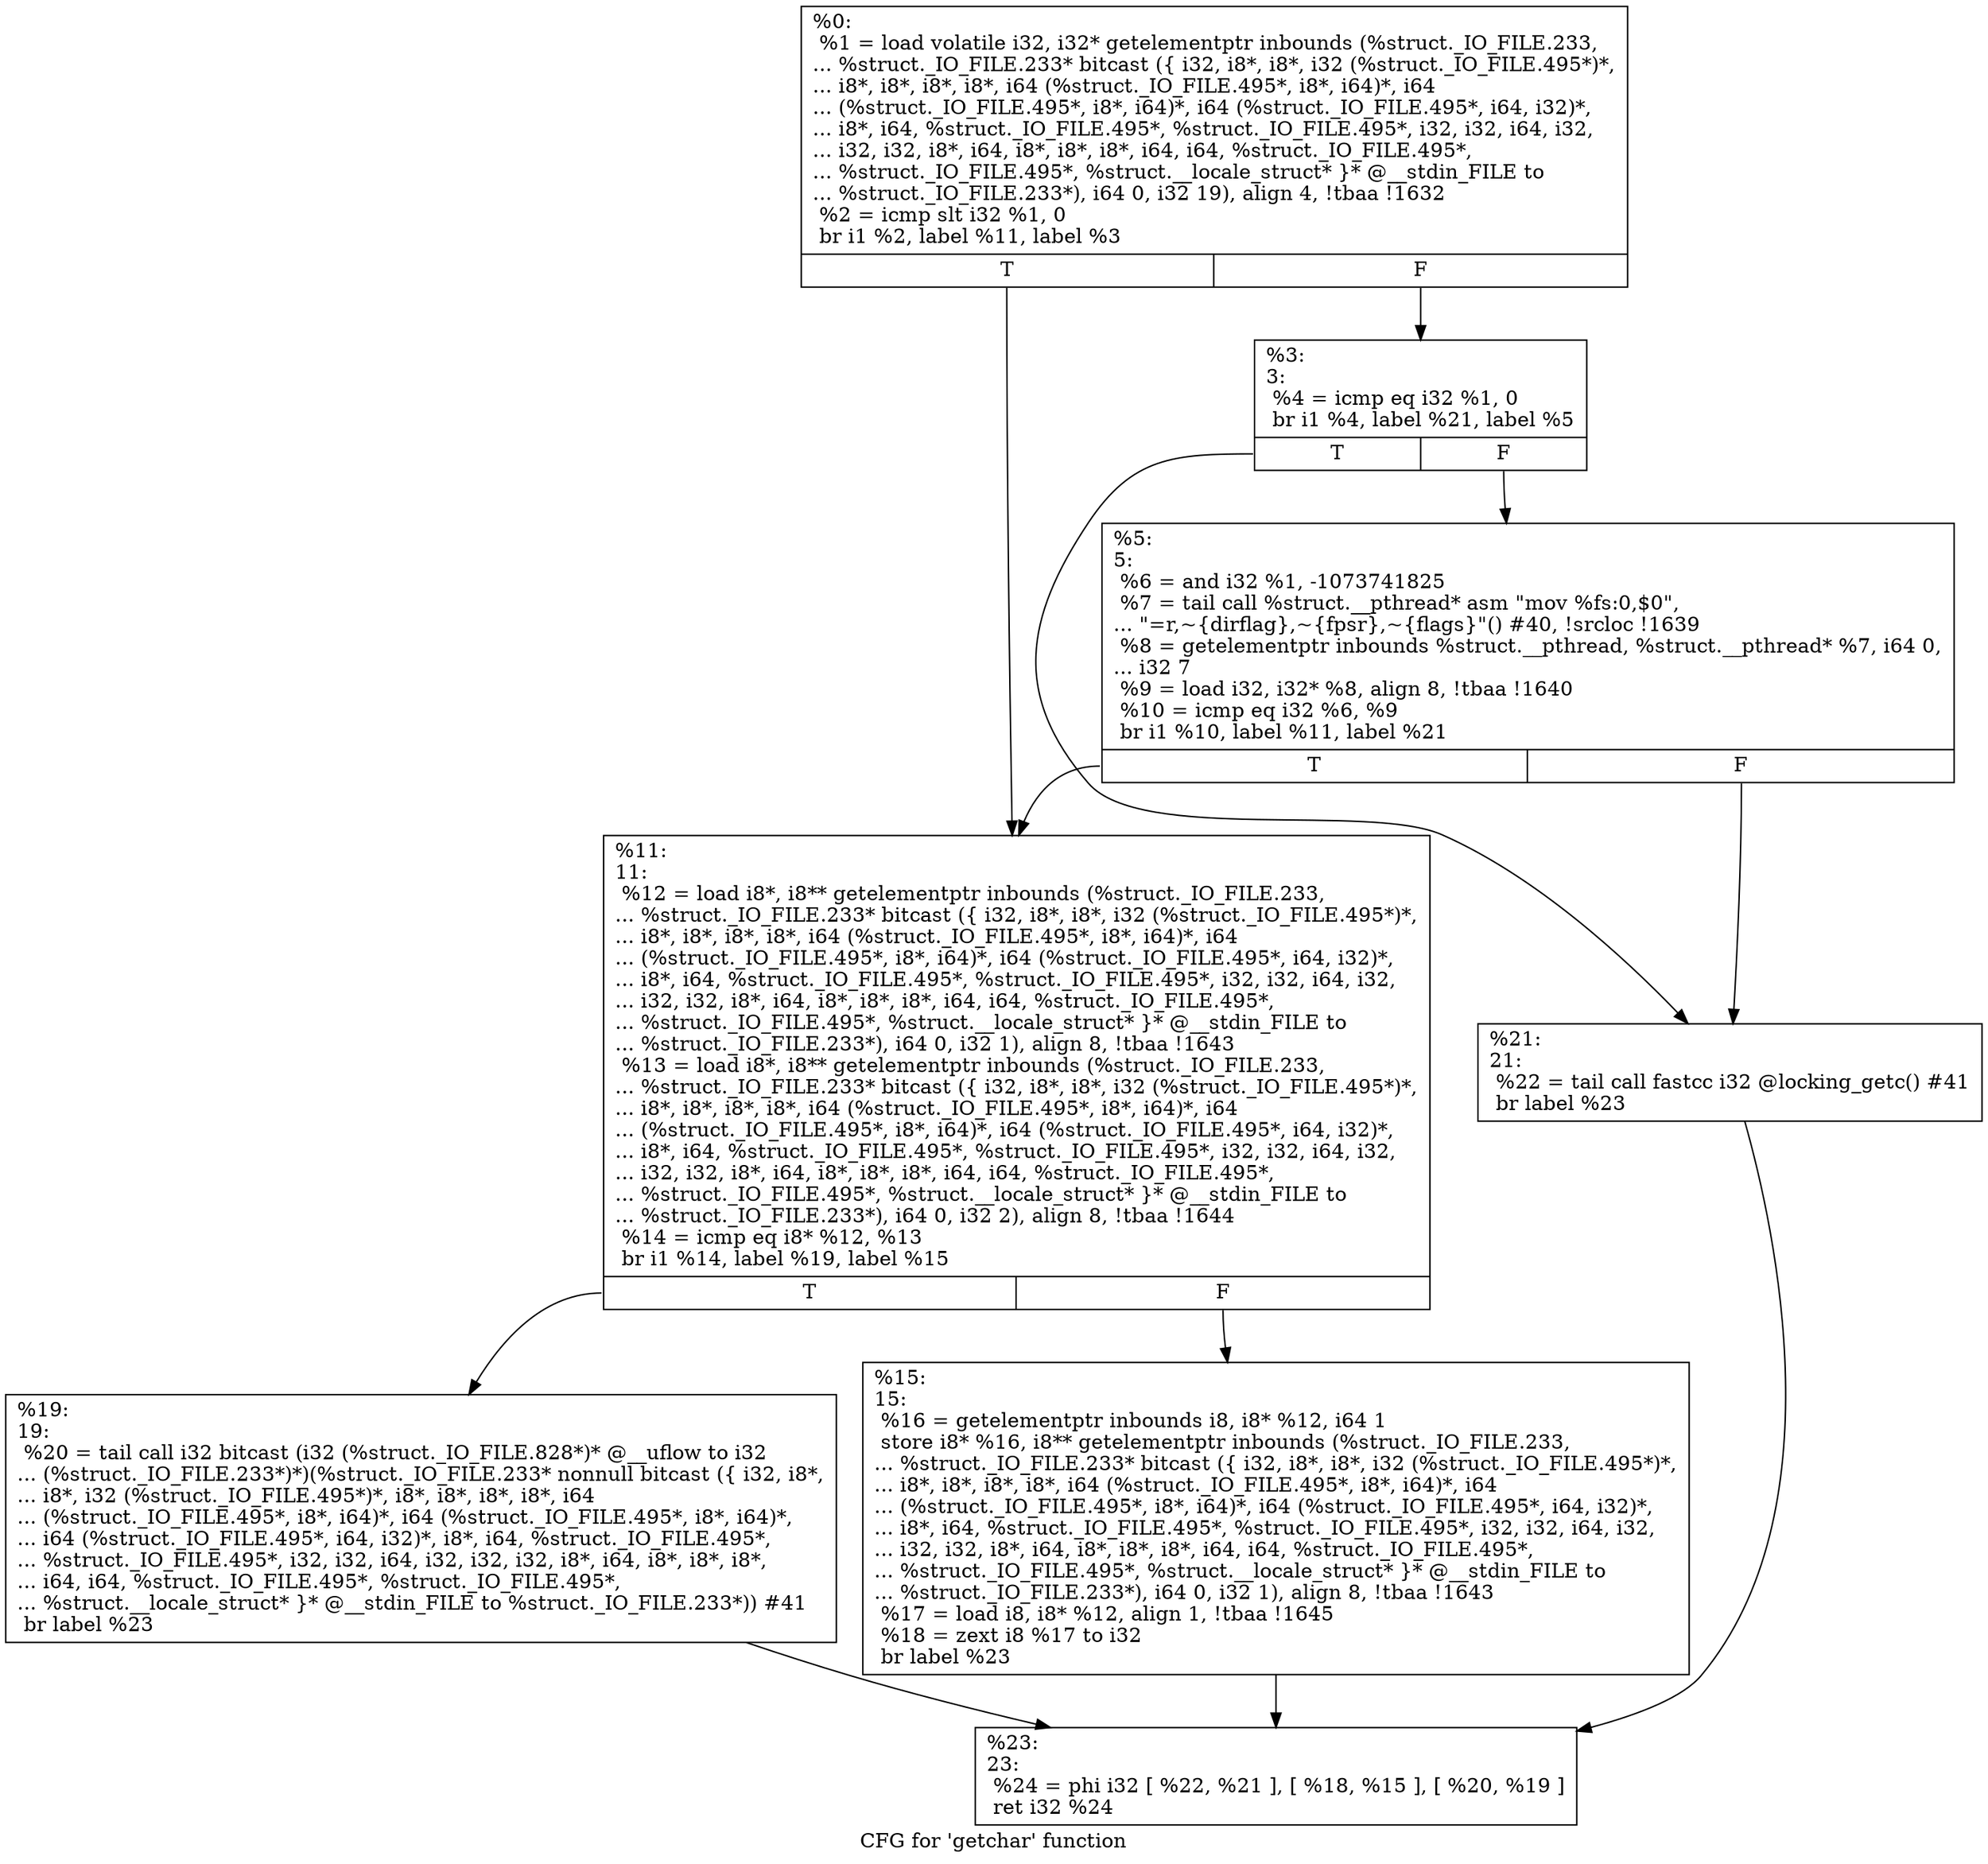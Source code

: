 digraph "CFG for 'getchar' function" {
	label="CFG for 'getchar' function";

	Node0x1bf4ec0 [shape=record,label="{%0:\l  %1 = load volatile i32, i32* getelementptr inbounds (%struct._IO_FILE.233,\l... %struct._IO_FILE.233* bitcast (\{ i32, i8*, i8*, i32 (%struct._IO_FILE.495*)*,\l... i8*, i8*, i8*, i8*, i64 (%struct._IO_FILE.495*, i8*, i64)*, i64\l... (%struct._IO_FILE.495*, i8*, i64)*, i64 (%struct._IO_FILE.495*, i64, i32)*,\l... i8*, i64, %struct._IO_FILE.495*, %struct._IO_FILE.495*, i32, i32, i64, i32,\l... i32, i32, i8*, i64, i8*, i8*, i8*, i64, i64, %struct._IO_FILE.495*,\l... %struct._IO_FILE.495*, %struct.__locale_struct* \}* @__stdin_FILE to\l... %struct._IO_FILE.233*), i64 0, i32 19), align 4, !tbaa !1632\l  %2 = icmp slt i32 %1, 0\l  br i1 %2, label %11, label %3\l|{<s0>T|<s1>F}}"];
	Node0x1bf4ec0:s0 -> Node0x1bf4fb0;
	Node0x1bf4ec0:s1 -> Node0x1bf4f10;
	Node0x1bf4f10 [shape=record,label="{%3:\l3:                                                \l  %4 = icmp eq i32 %1, 0\l  br i1 %4, label %21, label %5\l|{<s0>T|<s1>F}}"];
	Node0x1bf4f10:s0 -> Node0x1bf50a0;
	Node0x1bf4f10:s1 -> Node0x1bf4f60;
	Node0x1bf4f60 [shape=record,label="{%5:\l5:                                                \l  %6 = and i32 %1, -1073741825\l  %7 = tail call %struct.__pthread* asm \"mov %fs:0,$0\",\l... \"=r,~\{dirflag\},~\{fpsr\},~\{flags\}\"() #40, !srcloc !1639\l  %8 = getelementptr inbounds %struct.__pthread, %struct.__pthread* %7, i64 0,\l... i32 7\l  %9 = load i32, i32* %8, align 8, !tbaa !1640\l  %10 = icmp eq i32 %6, %9\l  br i1 %10, label %11, label %21\l|{<s0>T|<s1>F}}"];
	Node0x1bf4f60:s0 -> Node0x1bf4fb0;
	Node0x1bf4f60:s1 -> Node0x1bf50a0;
	Node0x1bf4fb0 [shape=record,label="{%11:\l11:                                               \l  %12 = load i8*, i8** getelementptr inbounds (%struct._IO_FILE.233,\l... %struct._IO_FILE.233* bitcast (\{ i32, i8*, i8*, i32 (%struct._IO_FILE.495*)*,\l... i8*, i8*, i8*, i8*, i64 (%struct._IO_FILE.495*, i8*, i64)*, i64\l... (%struct._IO_FILE.495*, i8*, i64)*, i64 (%struct._IO_FILE.495*, i64, i32)*,\l... i8*, i64, %struct._IO_FILE.495*, %struct._IO_FILE.495*, i32, i32, i64, i32,\l... i32, i32, i8*, i64, i8*, i8*, i8*, i64, i64, %struct._IO_FILE.495*,\l... %struct._IO_FILE.495*, %struct.__locale_struct* \}* @__stdin_FILE to\l... %struct._IO_FILE.233*), i64 0, i32 1), align 8, !tbaa !1643\l  %13 = load i8*, i8** getelementptr inbounds (%struct._IO_FILE.233,\l... %struct._IO_FILE.233* bitcast (\{ i32, i8*, i8*, i32 (%struct._IO_FILE.495*)*,\l... i8*, i8*, i8*, i8*, i64 (%struct._IO_FILE.495*, i8*, i64)*, i64\l... (%struct._IO_FILE.495*, i8*, i64)*, i64 (%struct._IO_FILE.495*, i64, i32)*,\l... i8*, i64, %struct._IO_FILE.495*, %struct._IO_FILE.495*, i32, i32, i64, i32,\l... i32, i32, i8*, i64, i8*, i8*, i8*, i64, i64, %struct._IO_FILE.495*,\l... %struct._IO_FILE.495*, %struct.__locale_struct* \}* @__stdin_FILE to\l... %struct._IO_FILE.233*), i64 0, i32 2), align 8, !tbaa !1644\l  %14 = icmp eq i8* %12, %13\l  br i1 %14, label %19, label %15\l|{<s0>T|<s1>F}}"];
	Node0x1bf4fb0:s0 -> Node0x1bf5050;
	Node0x1bf4fb0:s1 -> Node0x1bf5000;
	Node0x1bf5000 [shape=record,label="{%15:\l15:                                               \l  %16 = getelementptr inbounds i8, i8* %12, i64 1\l  store i8* %16, i8** getelementptr inbounds (%struct._IO_FILE.233,\l... %struct._IO_FILE.233* bitcast (\{ i32, i8*, i8*, i32 (%struct._IO_FILE.495*)*,\l... i8*, i8*, i8*, i8*, i64 (%struct._IO_FILE.495*, i8*, i64)*, i64\l... (%struct._IO_FILE.495*, i8*, i64)*, i64 (%struct._IO_FILE.495*, i64, i32)*,\l... i8*, i64, %struct._IO_FILE.495*, %struct._IO_FILE.495*, i32, i32, i64, i32,\l... i32, i32, i8*, i64, i8*, i8*, i8*, i64, i64, %struct._IO_FILE.495*,\l... %struct._IO_FILE.495*, %struct.__locale_struct* \}* @__stdin_FILE to\l... %struct._IO_FILE.233*), i64 0, i32 1), align 8, !tbaa !1643\l  %17 = load i8, i8* %12, align 1, !tbaa !1645\l  %18 = zext i8 %17 to i32\l  br label %23\l}"];
	Node0x1bf5000 -> Node0x1bf50f0;
	Node0x1bf5050 [shape=record,label="{%19:\l19:                                               \l  %20 = tail call i32 bitcast (i32 (%struct._IO_FILE.828*)* @__uflow to i32\l... (%struct._IO_FILE.233*)*)(%struct._IO_FILE.233* nonnull bitcast (\{ i32, i8*,\l... i8*, i32 (%struct._IO_FILE.495*)*, i8*, i8*, i8*, i8*, i64\l... (%struct._IO_FILE.495*, i8*, i64)*, i64 (%struct._IO_FILE.495*, i8*, i64)*,\l... i64 (%struct._IO_FILE.495*, i64, i32)*, i8*, i64, %struct._IO_FILE.495*,\l... %struct._IO_FILE.495*, i32, i32, i64, i32, i32, i32, i8*, i64, i8*, i8*, i8*,\l... i64, i64, %struct._IO_FILE.495*, %struct._IO_FILE.495*,\l... %struct.__locale_struct* \}* @__stdin_FILE to %struct._IO_FILE.233*)) #41\l  br label %23\l}"];
	Node0x1bf5050 -> Node0x1bf50f0;
	Node0x1bf50a0 [shape=record,label="{%21:\l21:                                               \l  %22 = tail call fastcc i32 @locking_getc() #41\l  br label %23\l}"];
	Node0x1bf50a0 -> Node0x1bf50f0;
	Node0x1bf50f0 [shape=record,label="{%23:\l23:                                               \l  %24 = phi i32 [ %22, %21 ], [ %18, %15 ], [ %20, %19 ]\l  ret i32 %24\l}"];
}
